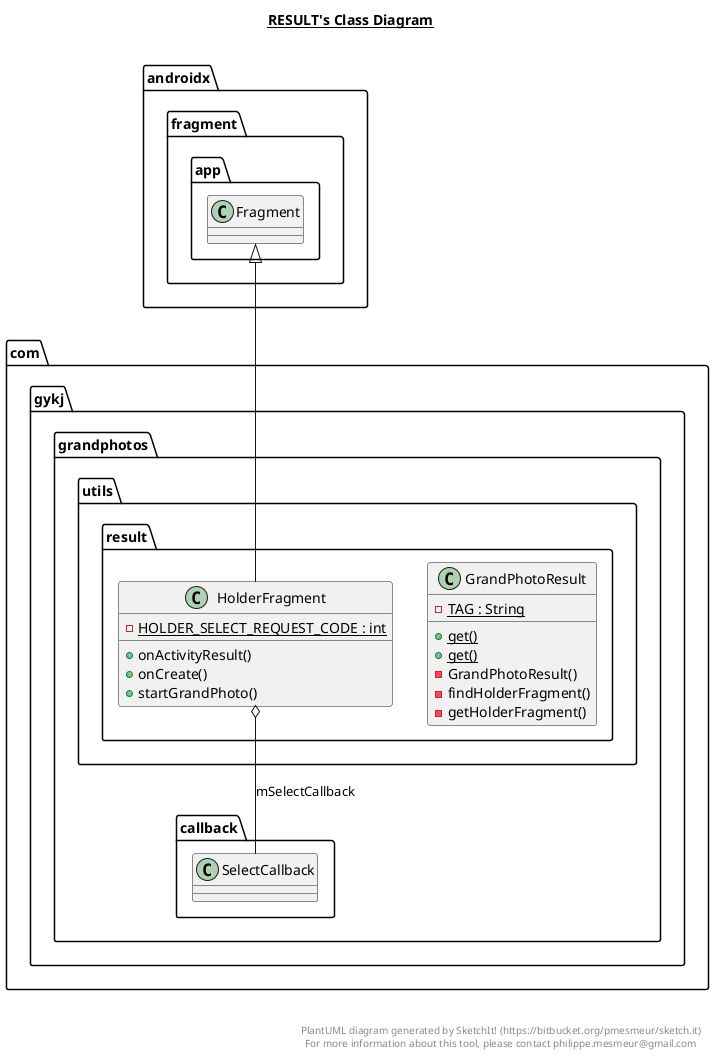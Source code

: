 @startuml

title __RESULT's Class Diagram__\n

  namespace com.gykj.grandphotos {
    namespace utils.result {
      class com.gykj.grandphotos.utils.result.GrandPhotoResult {
          {static} - TAG : String
          {static} + get()
          {static} + get()
          - GrandPhotoResult()
          - findHolderFragment()
          - getHolderFragment()
      }
    }
  }
  

  namespace com.gykj.grandphotos {
    namespace utils.result {
      class com.gykj.grandphotos.utils.result.HolderFragment {
          {static} - HOLDER_SELECT_REQUEST_CODE : int
          + onActivityResult()
          + onCreate()
          + startGrandPhoto()
      }
    }
  }
  

  com.gykj.grandphotos.utils.result.HolderFragment -up-|> androidx.fragment.app.Fragment
  com.gykj.grandphotos.utils.result.HolderFragment o-- com.gykj.grandphotos.callback.SelectCallback : mSelectCallback


right footer


PlantUML diagram generated by SketchIt! (https://bitbucket.org/pmesmeur/sketch.it)
For more information about this tool, please contact philippe.mesmeur@gmail.com
endfooter

@enduml
